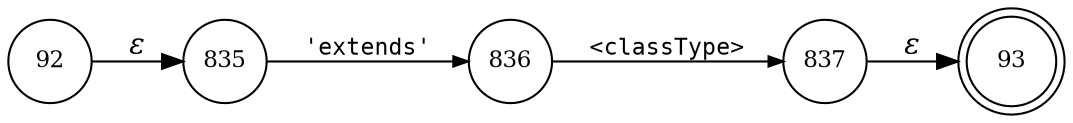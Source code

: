 digraph ATN {
rankdir=LR;
s93[fontsize=11, label="93", shape=doublecircle, fixedsize=true, width=.6];
s835[fontsize=11,label="835", shape=circle, fixedsize=true, width=.55, peripheries=1];
s836[fontsize=11,label="836", shape=circle, fixedsize=true, width=.55, peripheries=1];
s837[fontsize=11,label="837", shape=circle, fixedsize=true, width=.55, peripheries=1];
s92[fontsize=11,label="92", shape=circle, fixedsize=true, width=.55, peripheries=1];
s92 -> s835 [fontname="Times-Italic", label="&epsilon;"];
s835 -> s836 [fontsize=11, fontname="Courier", arrowsize=.7, label = "'extends'", arrowhead = normal];
s836 -> s837 [fontsize=11, fontname="Courier", arrowsize=.7, label = "<classType>", arrowhead = normal];
s837 -> s93 [fontname="Times-Italic", label="&epsilon;"];
}